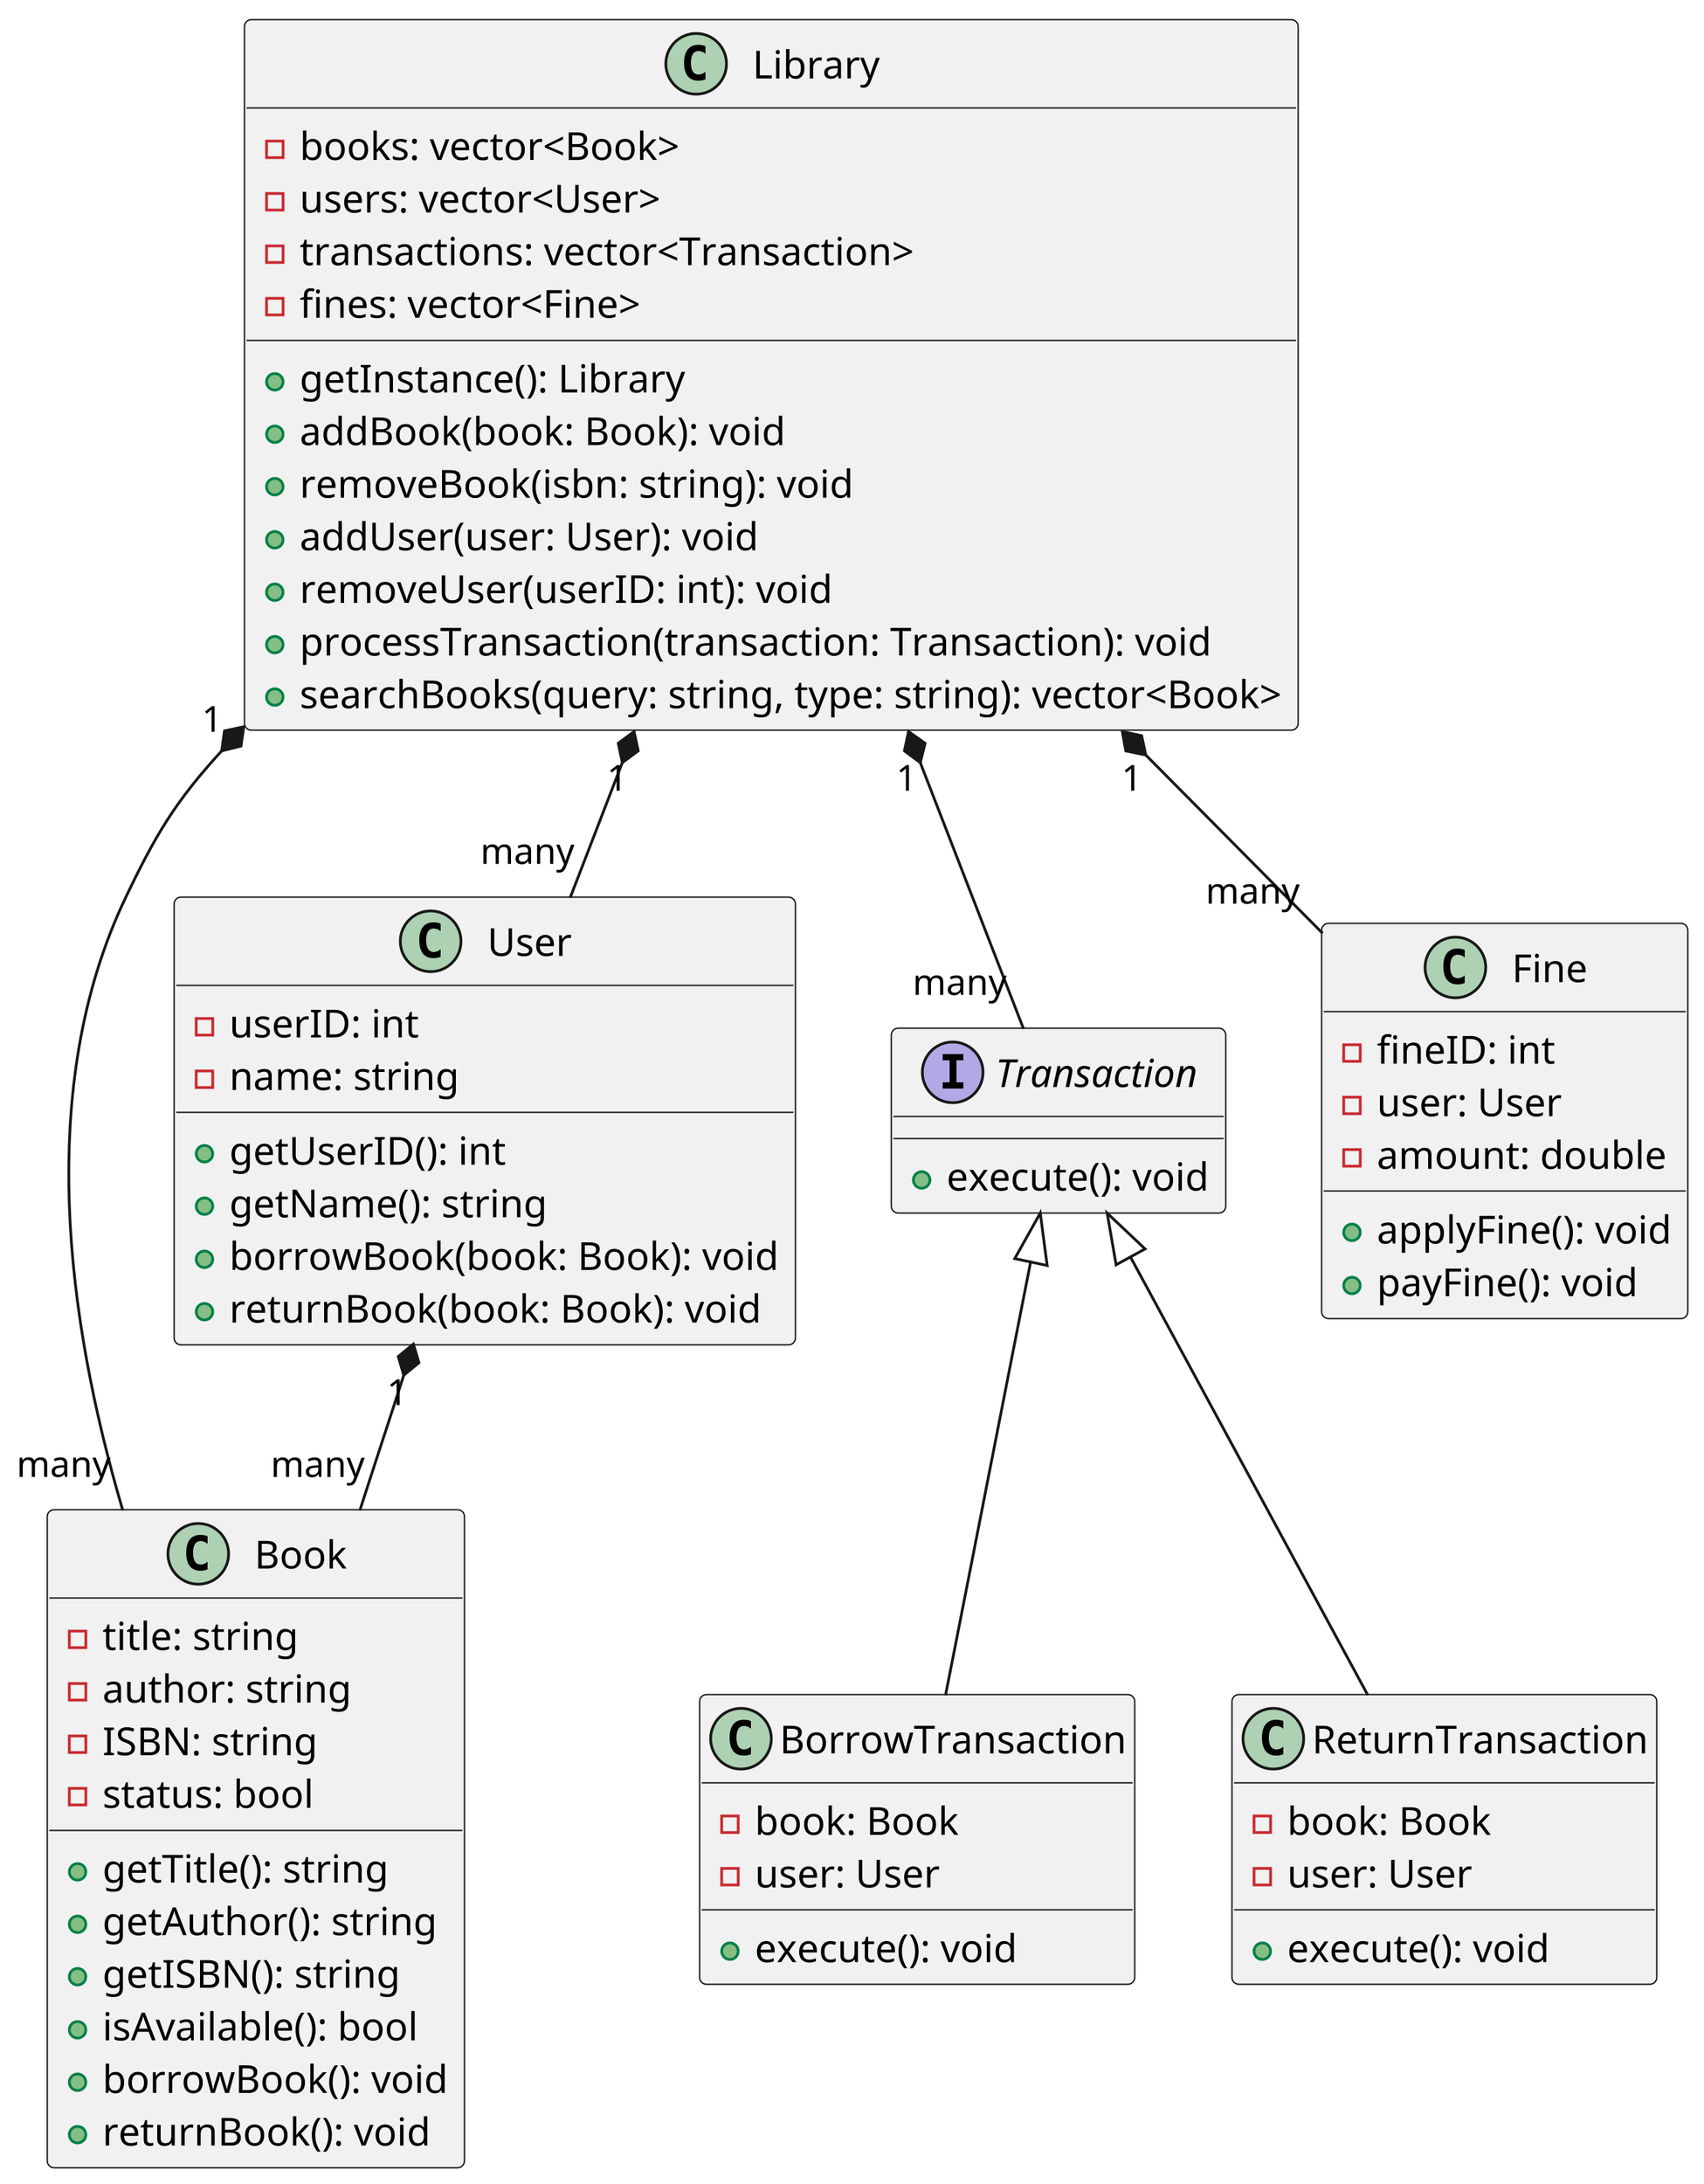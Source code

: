@startuml
!define RECTANGLE class
!define INTERFACE interface

scale 900

RECTANGLE Library {
  - books: vector<Book>
  - users: vector<User>
  - transactions: vector<Transaction>
  - fines: vector<Fine>
  + getInstance(): Library
  + addBook(book: Book): void
  + removeBook(isbn: string): void
  + addUser(user: User): void
  + removeUser(userID: int): void
  + processTransaction(transaction: Transaction): void
  + searchBooks(query: string, type: string): vector<Book>
}

RECTANGLE Book {
  - title: string
  - author: string
  - ISBN: string
  - status: bool
  + getTitle(): string
  + getAuthor(): string
  + getISBN(): string
  + isAvailable(): bool
  + borrowBook(): void
  + returnBook(): void
}

RECTANGLE User {
  - userID: int
  - name: string
  + getUserID(): int
  + getName(): string
  + borrowBook(book: Book): void
  + returnBook(book: Book): void
}

INTERFACE Transaction {
  + execute(): void
}

RECTANGLE BorrowTransaction {
  - book: Book
  - user: User
  + execute(): void
}

RECTANGLE ReturnTransaction {
  - book: Book
  - user: User
  + execute(): void
}

RECTANGLE Fine {
  - fineID: int
  - user: User
  - amount: double
  + applyFine(): void
  + payFine(): void
}

Library "1" *-- "many" Book
Library "1" *-- "many" User
Library "1" *-- "many" Transaction
Library "1" *-- "many" Fine

User "1" *-- "many" Book

Transaction <|-- BorrowTransaction
Transaction <|-- ReturnTransaction

@enduml

